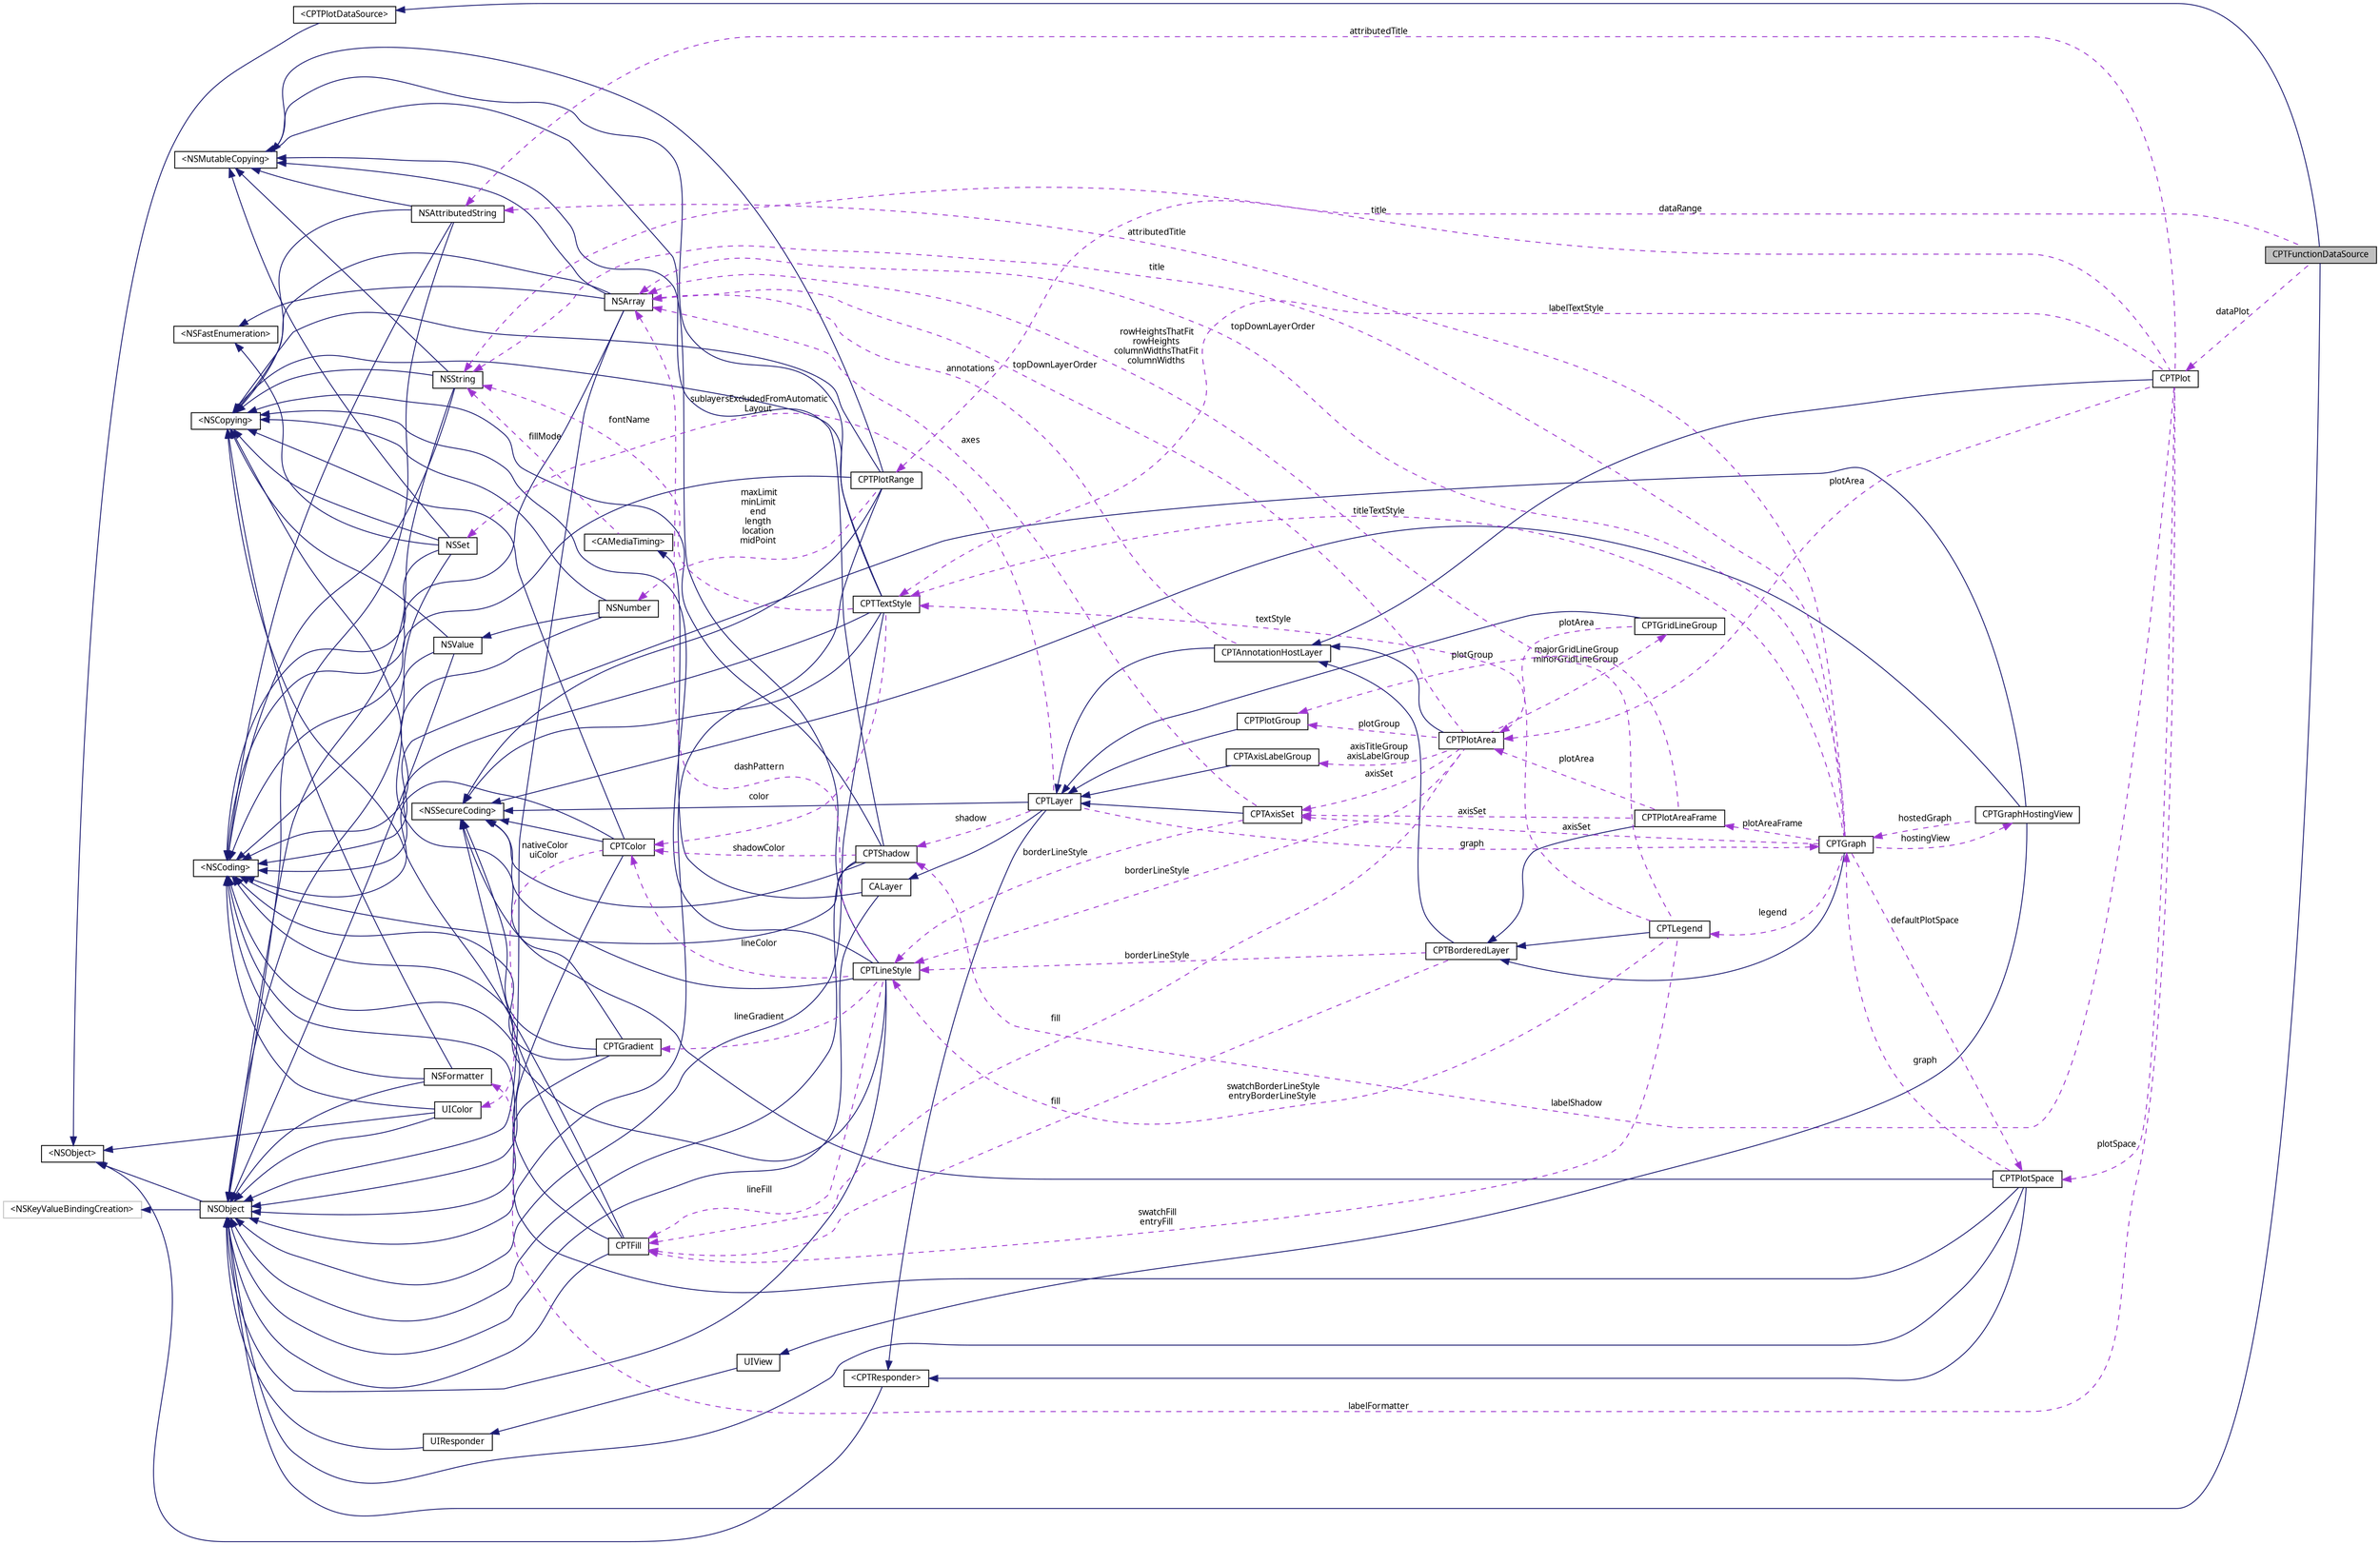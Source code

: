 digraph "CPTFunctionDataSource"
{
 // LATEX_PDF_SIZE
  bgcolor="transparent";
  edge [fontname="Lucinda Grande",fontsize="10",labelfontname="Lucinda Grande",labelfontsize="10"];
  node [fontname="Lucinda Grande",fontsize="10",shape=record];
  rankdir="LR";
  Node1 [label="CPTFunctionDataSource",height=0.2,width=0.4,color="black", fillcolor="grey75", style="filled", fontcolor="black",tooltip="A datasource class that automatically creates scatter plot data from a function or Objective-C block."];
  Node2 -> Node1 [dir="back",color="midnightblue",fontsize="10",style="solid",fontname="Lucinda Grande"];
  Node2 [label="NSObject",height=0.2,width=0.4,color="black",URL="/Users/eskroch/Projects/Core Plot/documentation/doxygen/doxygen-cocoa-touch-tags.xml$https://developer.apple.com/library/ios/.html#documentation/Cocoa/Reference/Foundation/Classes/NSObject_Class/Reference/Reference",tooltip=" "];
  Node3 -> Node2 [dir="back",color="midnightblue",fontsize="10",style="solid",fontname="Lucinda Grande"];
  Node3 [label="\<NSObject\>",height=0.2,width=0.4,color="black",URL="/Users/eskroch/Projects/Core Plot/documentation/doxygen/doxygen-cocoa-touch-tags.xml$https://developer.apple.com/library/ios/.html#documentation/Cocoa/Reference/Foundation/Protocols/NSObject_Protocol/Reference/NSObject",tooltip=" "];
  Node4 -> Node2 [dir="back",color="midnightblue",fontsize="10",style="solid",fontname="Lucinda Grande"];
  Node4 [label="\<NSKeyValueBindingCreation\>",height=0.2,width=0.4,color="grey75",tooltip=" "];
  Node5 -> Node1 [dir="back",color="midnightblue",fontsize="10",style="solid",fontname="Lucinda Grande"];
  Node5 [label="\<CPTPlotDataSource\>",height=0.2,width=0.4,color="black",URL="$protocol_c_p_t_plot_data_source-p.html",tooltip="A plot data source."];
  Node3 -> Node5 [dir="back",color="midnightblue",fontsize="10",style="solid",fontname="Lucinda Grande"];
  Node6 -> Node1 [dir="back",color="darkorchid3",fontsize="10",style="dashed",label=" dataRange" ,fontname="Lucinda Grande"];
  Node6 [label="CPTPlotRange",height=0.2,width=0.4,color="black",URL="$interface_c_p_t_plot_range.html",tooltip="Defines an immutable range of plot data."];
  Node2 -> Node6 [dir="back",color="midnightblue",fontsize="10",style="solid",fontname="Lucinda Grande"];
  Node7 -> Node6 [dir="back",color="midnightblue",fontsize="10",style="solid",fontname="Lucinda Grande"];
  Node7 [label="\<NSCopying\>",height=0.2,width=0.4,color="black",URL="/Users/eskroch/Projects/Core Plot/documentation/doxygen/doxygen-cocoa-touch-tags.xml$https://developer.apple.com/library/ios/.html#documentation/Cocoa/Reference/Foundation/Protocols/NSCopying_Protocol/Reference/Reference",tooltip=" "];
  Node8 -> Node6 [dir="back",color="midnightblue",fontsize="10",style="solid",fontname="Lucinda Grande"];
  Node8 [label="\<NSMutableCopying\>",height=0.2,width=0.4,color="black",URL="/Users/eskroch/Projects/Core Plot/documentation/doxygen/doxygen-cocoa-touch-tags.xml$https://developer.apple.com/library/ios/.html#documentation/Cocoa/Reference/Foundation/Protocols/NSMutableCopying_Protocol/Reference/Reference",tooltip=" "];
  Node9 -> Node6 [dir="back",color="midnightblue",fontsize="10",style="solid",fontname="Lucinda Grande"];
  Node9 [label="\<NSCoding\>",height=0.2,width=0.4,color="black",URL="/Users/eskroch/Projects/Core Plot/documentation/doxygen/doxygen-cocoa-touch-tags.xml$https://developer.apple.com/library/ios/.html#documentation/Cocoa/Reference/Foundation/Protocols/NSCoding_Protocol/Reference/Reference",tooltip=" "];
  Node10 -> Node6 [dir="back",color="midnightblue",fontsize="10",style="solid",fontname="Lucinda Grande"];
  Node10 [label="\<NSSecureCoding\>",height=0.2,width=0.4,color="black",URL="/Users/eskroch/Projects/Core Plot/documentation/doxygen/doxygen-cocoa-touch-tags.xml$https://developer.apple.com/library/ios/documentation/Foundation/Reference/NSSecureCoding_Protocol_Ref/.html",tooltip=" "];
  Node11 -> Node6 [dir="back",color="darkorchid3",fontsize="10",style="dashed",label=" maxLimit\nminLimit\nend\nlength\nlocation\nmidPoint" ,fontname="Lucinda Grande"];
  Node11 [label="NSNumber",height=0.2,width=0.4,color="black",URL="/Users/eskroch/Projects/Core Plot/documentation/doxygen/doxygen-cocoa-touch-tags.xml$https://developer.apple.com/library/ios/.html#documentation/Cocoa/Reference/Foundation/Classes/NSNumber_Class/Reference/Reference",tooltip=" "];
  Node12 -> Node11 [dir="back",color="midnightblue",fontsize="10",style="solid",fontname="Lucinda Grande"];
  Node12 [label="NSValue",height=0.2,width=0.4,color="black",URL="/Users/eskroch/Projects/Core Plot/documentation/doxygen/doxygen-cocoa-touch-tags.xml$https://developer.apple.com/library/ios/.html#documentation/Cocoa/Reference/Foundation/Classes/NSValue_Class/Reference/Reference",tooltip=" "];
  Node2 -> Node12 [dir="back",color="midnightblue",fontsize="10",style="solid",fontname="Lucinda Grande"];
  Node9 -> Node12 [dir="back",color="midnightblue",fontsize="10",style="solid",fontname="Lucinda Grande"];
  Node7 -> Node12 [dir="back",color="midnightblue",fontsize="10",style="solid",fontname="Lucinda Grande"];
  Node9 -> Node11 [dir="back",color="midnightblue",fontsize="10",style="solid",fontname="Lucinda Grande"];
  Node7 -> Node11 [dir="back",color="midnightblue",fontsize="10",style="solid",fontname="Lucinda Grande"];
  Node13 -> Node1 [dir="back",color="darkorchid3",fontsize="10",style="dashed",label=" dataPlot" ,fontname="Lucinda Grande"];
  Node13 [label="CPTPlot",height=0.2,width=0.4,color="black",URL="$interface_c_p_t_plot.html",tooltip="An abstract plot class."];
  Node14 -> Node13 [dir="back",color="midnightblue",fontsize="10",style="solid",fontname="Lucinda Grande"];
  Node14 [label="CPTAnnotationHostLayer",height=0.2,width=0.4,color="black",URL="$interface_c_p_t_annotation_host_layer.html",tooltip="A container layer for annotations."];
  Node15 -> Node14 [dir="back",color="midnightblue",fontsize="10",style="solid",fontname="Lucinda Grande"];
  Node15 [label="CPTLayer",height=0.2,width=0.4,color="black",URL="$interface_c_p_t_layer.html",tooltip="Base class for all Core Animation layers in Core Plot."];
  Node16 -> Node15 [dir="back",color="midnightblue",fontsize="10",style="solid",fontname="Lucinda Grande"];
  Node16 [label="CALayer",height=0.2,width=0.4,color="black",URL="/Users/eskroch/Projects/Core Plot/documentation/doxygen/doxygen-cocoa-touch-tags.xml$https://developer.apple.com/library/ios/.html#documentation/GraphicsImaging/Reference/CALayer_class/Introduction/Introduction",tooltip=" "];
  Node2 -> Node16 [dir="back",color="midnightblue",fontsize="10",style="solid",fontname="Lucinda Grande"];
  Node17 -> Node16 [dir="back",color="midnightblue",fontsize="10",style="solid",fontname="Lucinda Grande"];
  Node17 [label="\<CAMediaTiming\>",height=0.2,width=0.4,color="black",URL="/Users/eskroch/Projects/Core Plot/documentation/doxygen/doxygen-cocoa-touch-tags.xml$https://developer.apple.com/library/ios/.html#documentation/GraphicsImaging/Reference/CAMediaTiming_protocol/Introduction/Introduction",tooltip=" "];
  Node18 -> Node17 [dir="back",color="darkorchid3",fontsize="10",style="dashed",label=" fillMode" ,fontname="Lucinda Grande"];
  Node18 [label="NSString",height=0.2,width=0.4,color="black",URL="/Users/eskroch/Projects/Core Plot/documentation/doxygen/doxygen-cocoa-touch-tags.xml$https://developer.apple.com/library/ios/.html#documentation/Cocoa/Reference/Foundation/Classes/NSString_Class/Reference/NSString",tooltip=" "];
  Node2 -> Node18 [dir="back",color="midnightblue",fontsize="10",style="solid",fontname="Lucinda Grande"];
  Node9 -> Node18 [dir="back",color="midnightblue",fontsize="10",style="solid",fontname="Lucinda Grande"];
  Node7 -> Node18 [dir="back",color="midnightblue",fontsize="10",style="solid",fontname="Lucinda Grande"];
  Node8 -> Node18 [dir="back",color="midnightblue",fontsize="10",style="solid",fontname="Lucinda Grande"];
  Node19 -> Node15 [dir="back",color="midnightblue",fontsize="10",style="solid",fontname="Lucinda Grande"];
  Node19 [label="\<CPTResponder\>",height=0.2,width=0.4,color="black",URL="$protocol_c_p_t_responder-p.html",tooltip="The basis of all event processing in Core Plot."];
  Node3 -> Node19 [dir="back",color="midnightblue",fontsize="10",style="solid",fontname="Lucinda Grande"];
  Node10 -> Node15 [dir="back",color="midnightblue",fontsize="10",style="solid",fontname="Lucinda Grande"];
  Node20 -> Node15 [dir="back",color="darkorchid3",fontsize="10",style="dashed",label=" shadow" ,fontname="Lucinda Grande"];
  Node20 [label="CPTShadow",height=0.2,width=0.4,color="black",URL="$interface_c_p_t_shadow.html",tooltip="Immutable wrapper for various shadow drawing properties."];
  Node2 -> Node20 [dir="back",color="midnightblue",fontsize="10",style="solid",fontname="Lucinda Grande"];
  Node7 -> Node20 [dir="back",color="midnightblue",fontsize="10",style="solid",fontname="Lucinda Grande"];
  Node8 -> Node20 [dir="back",color="midnightblue",fontsize="10",style="solid",fontname="Lucinda Grande"];
  Node9 -> Node20 [dir="back",color="midnightblue",fontsize="10",style="solid",fontname="Lucinda Grande"];
  Node10 -> Node20 [dir="back",color="midnightblue",fontsize="10",style="solid",fontname="Lucinda Grande"];
  Node21 -> Node20 [dir="back",color="darkorchid3",fontsize="10",style="dashed",label=" shadowColor" ,fontname="Lucinda Grande"];
  Node21 [label="CPTColor",height=0.2,width=0.4,color="black",URL="$interface_c_p_t_color.html",tooltip="An immutable color."];
  Node2 -> Node21 [dir="back",color="midnightblue",fontsize="10",style="solid",fontname="Lucinda Grande"];
  Node7 -> Node21 [dir="back",color="midnightblue",fontsize="10",style="solid",fontname="Lucinda Grande"];
  Node9 -> Node21 [dir="back",color="midnightblue",fontsize="10",style="solid",fontname="Lucinda Grande"];
  Node10 -> Node21 [dir="back",color="midnightblue",fontsize="10",style="solid",fontname="Lucinda Grande"];
  Node22 -> Node21 [dir="back",color="darkorchid3",fontsize="10",style="dashed",label=" nativeColor\nuiColor" ,fontname="Lucinda Grande"];
  Node22 [label="UIColor",height=0.2,width=0.4,color="black",URL="/Users/eskroch/Projects/Core Plot/documentation/doxygen/doxygen-cocoa-touch-tags.xml$https://developer.apple.com/library/ios/.html#documentation/UIKit/Reference/UIColor_Class/Reference/Reference",tooltip=" "];
  Node2 -> Node22 [dir="back",color="midnightblue",fontsize="10",style="solid",fontname="Lucinda Grande"];
  Node9 -> Node22 [dir="back",color="midnightblue",fontsize="10",style="solid",fontname="Lucinda Grande"];
  Node3 -> Node22 [dir="back",color="midnightblue",fontsize="10",style="solid",fontname="Lucinda Grande"];
  Node23 -> Node15 [dir="back",color="darkorchid3",fontsize="10",style="dashed",label=" sublayersExcludedFromAutomatic\lLayout" ,fontname="Lucinda Grande"];
  Node23 [label="NSSet",height=0.2,width=0.4,color="black",URL="/Users/eskroch/Projects/Core Plot/documentation/doxygen/doxygen-cocoa-touch-tags.xml$https://developer.apple.com/library/ios/.html#documentation/Cocoa/Reference/Foundation/Classes/NSSet_Class/Reference/Reference",tooltip=" "];
  Node2 -> Node23 [dir="back",color="midnightblue",fontsize="10",style="solid",fontname="Lucinda Grande"];
  Node9 -> Node23 [dir="back",color="midnightblue",fontsize="10",style="solid",fontname="Lucinda Grande"];
  Node7 -> Node23 [dir="back",color="midnightblue",fontsize="10",style="solid",fontname="Lucinda Grande"];
  Node24 -> Node23 [dir="back",color="midnightblue",fontsize="10",style="solid",fontname="Lucinda Grande"];
  Node24 [label="\<NSFastEnumeration\>",height=0.2,width=0.4,color="black",URL="/Users/eskroch/Projects/Core Plot/documentation/doxygen/doxygen-cocoa-touch-tags.xml$https://developer.apple.com/library/ios/.html#documentation/Cocoa/Reference/NSFastEnumeration_protocol/Reference/NSFastEnumeration",tooltip=" "];
  Node8 -> Node23 [dir="back",color="midnightblue",fontsize="10",style="solid",fontname="Lucinda Grande"];
  Node25 -> Node15 [dir="back",color="darkorchid3",fontsize="10",style="dashed",label=" graph" ,fontname="Lucinda Grande"];
  Node25 [label="CPTGraph",height=0.2,width=0.4,color="black",URL="$interface_c_p_t_graph.html",tooltip="An abstract graph class."];
  Node26 -> Node25 [dir="back",color="midnightblue",fontsize="10",style="solid",fontname="Lucinda Grande"];
  Node26 [label="CPTBorderedLayer",height=0.2,width=0.4,color="black",URL="$interface_c_p_t_bordered_layer.html",tooltip="A layer with a border line and background fill."];
  Node14 -> Node26 [dir="back",color="midnightblue",fontsize="10",style="solid",fontname="Lucinda Grande"];
  Node27 -> Node26 [dir="back",color="darkorchid3",fontsize="10",style="dashed",label=" fill" ,fontname="Lucinda Grande"];
  Node27 [label="CPTFill",height=0.2,width=0.4,color="black",URL="$interface_c_p_t_fill.html",tooltip="Draws area fills."];
  Node2 -> Node27 [dir="back",color="midnightblue",fontsize="10",style="solid",fontname="Lucinda Grande"];
  Node7 -> Node27 [dir="back",color="midnightblue",fontsize="10",style="solid",fontname="Lucinda Grande"];
  Node9 -> Node27 [dir="back",color="midnightblue",fontsize="10",style="solid",fontname="Lucinda Grande"];
  Node10 -> Node27 [dir="back",color="midnightblue",fontsize="10",style="solid",fontname="Lucinda Grande"];
  Node28 -> Node26 [dir="back",color="darkorchid3",fontsize="10",style="dashed",label=" borderLineStyle" ,fontname="Lucinda Grande"];
  Node28 [label="CPTLineStyle",height=0.2,width=0.4,color="black",URL="$interface_c_p_t_line_style.html",tooltip="Immutable wrapper for various line drawing properties. Create a CPTMutableLineStyle if you want to cu..."];
  Node2 -> Node28 [dir="back",color="midnightblue",fontsize="10",style="solid",fontname="Lucinda Grande"];
  Node7 -> Node28 [dir="back",color="midnightblue",fontsize="10",style="solid",fontname="Lucinda Grande"];
  Node8 -> Node28 [dir="back",color="midnightblue",fontsize="10",style="solid",fontname="Lucinda Grande"];
  Node9 -> Node28 [dir="back",color="midnightblue",fontsize="10",style="solid",fontname="Lucinda Grande"];
  Node10 -> Node28 [dir="back",color="midnightblue",fontsize="10",style="solid",fontname="Lucinda Grande"];
  Node27 -> Node28 [dir="back",color="darkorchid3",fontsize="10",style="dashed",label=" lineFill" ,fontname="Lucinda Grande"];
  Node29 -> Node28 [dir="back",color="darkorchid3",fontsize="10",style="dashed",label=" lineGradient" ,fontname="Lucinda Grande"];
  Node29 [label="CPTGradient",height=0.2,width=0.4,color="black",URL="$interface_c_p_t_gradient.html",tooltip="Draws color gradient fills."];
  Node2 -> Node29 [dir="back",color="midnightblue",fontsize="10",style="solid",fontname="Lucinda Grande"];
  Node7 -> Node29 [dir="back",color="midnightblue",fontsize="10",style="solid",fontname="Lucinda Grande"];
  Node9 -> Node29 [dir="back",color="midnightblue",fontsize="10",style="solid",fontname="Lucinda Grande"];
  Node10 -> Node29 [dir="back",color="midnightblue",fontsize="10",style="solid",fontname="Lucinda Grande"];
  Node21 -> Node28 [dir="back",color="darkorchid3",fontsize="10",style="dashed",label=" lineColor" ,fontname="Lucinda Grande"];
  Node30 -> Node28 [dir="back",color="darkorchid3",fontsize="10",style="dashed",label=" dashPattern" ,fontname="Lucinda Grande"];
  Node30 [label="NSArray",height=0.2,width=0.4,color="black",URL="/Users/eskroch/Projects/Core Plot/documentation/doxygen/doxygen-cocoa-touch-tags.xml$https://developer.apple.com/library/ios/.html#documentation/Cocoa/Reference/Foundation/Classes/NSArray_Class/NSArray",tooltip=" "];
  Node2 -> Node30 [dir="back",color="midnightblue",fontsize="10",style="solid",fontname="Lucinda Grande"];
  Node9 -> Node30 [dir="back",color="midnightblue",fontsize="10",style="solid",fontname="Lucinda Grande"];
  Node7 -> Node30 [dir="back",color="midnightblue",fontsize="10",style="solid",fontname="Lucinda Grande"];
  Node24 -> Node30 [dir="back",color="midnightblue",fontsize="10",style="solid",fontname="Lucinda Grande"];
  Node8 -> Node30 [dir="back",color="midnightblue",fontsize="10",style="solid",fontname="Lucinda Grande"];
  Node31 -> Node25 [dir="back",color="darkorchid3",fontsize="10",style="dashed",label=" titleTextStyle" ,fontname="Lucinda Grande"];
  Node31 [label="CPTTextStyle",height=0.2,width=0.4,color="black",URL="$interface_c_p_t_text_style.html",tooltip="Immutable wrapper for various text style properties."];
  Node2 -> Node31 [dir="back",color="midnightblue",fontsize="10",style="solid",fontname="Lucinda Grande"];
  Node7 -> Node31 [dir="back",color="midnightblue",fontsize="10",style="solid",fontname="Lucinda Grande"];
  Node8 -> Node31 [dir="back",color="midnightblue",fontsize="10",style="solid",fontname="Lucinda Grande"];
  Node9 -> Node31 [dir="back",color="midnightblue",fontsize="10",style="solid",fontname="Lucinda Grande"];
  Node10 -> Node31 [dir="back",color="midnightblue",fontsize="10",style="solid",fontname="Lucinda Grande"];
  Node18 -> Node31 [dir="back",color="darkorchid3",fontsize="10",style="dashed",label=" fontName" ,fontname="Lucinda Grande"];
  Node21 -> Node31 [dir="back",color="darkorchid3",fontsize="10",style="dashed",label=" color" ,fontname="Lucinda Grande"];
  Node32 -> Node25 [dir="back",color="darkorchid3",fontsize="10",style="dashed",label=" hostingView" ,fontname="Lucinda Grande"];
  Node32 [label="CPTGraphHostingView",height=0.2,width=0.4,color="black",URL="$interface_c_p_t_graph_hosting_view.html",tooltip="A container view for displaying a CPTGraph."];
  Node33 -> Node32 [dir="back",color="midnightblue",fontsize="10",style="solid",fontname="Lucinda Grande"];
  Node33 [label="UIView",height=0.2,width=0.4,color="black",URL="/Users/eskroch/Projects/Core Plot/documentation/doxygen/doxygen-cocoa-touch-tags.xml$https://developer.apple.com/library/ios/.html#documentation/UIKit/Reference/UIView_Class/UIView/UIView",tooltip=" "];
  Node34 -> Node33 [dir="back",color="midnightblue",fontsize="10",style="solid",fontname="Lucinda Grande"];
  Node34 [label="UIResponder",height=0.2,width=0.4,color="black",URL="/Users/eskroch/Projects/Core Plot/documentation/doxygen/doxygen-cocoa-touch-tags.xml$https://developer.apple.com/library/ios/#documentation/UIKit/Reference/UIResponder_Class/Reference/Reference.html.html#//apple_ref/occ/cl/UIResponder",tooltip=" "];
  Node2 -> Node34 [dir="back",color="midnightblue",fontsize="10",style="solid",fontname="Lucinda Grande"];
  Node9 -> Node32 [dir="back",color="midnightblue",fontsize="10",style="solid",fontname="Lucinda Grande"];
  Node10 -> Node32 [dir="back",color="midnightblue",fontsize="10",style="solid",fontname="Lucinda Grande"];
  Node25 -> Node32 [dir="back",color="darkorchid3",fontsize="10",style="dashed",label=" hostedGraph" ,fontname="Lucinda Grande"];
  Node35 -> Node25 [dir="back",color="darkorchid3",fontsize="10",style="dashed",label=" axisSet" ,fontname="Lucinda Grande"];
  Node35 [label="CPTAxisSet",height=0.2,width=0.4,color="black",URL="$interface_c_p_t_axis_set.html",tooltip="A container layer for the set of axes for a graph."];
  Node15 -> Node35 [dir="back",color="midnightblue",fontsize="10",style="solid",fontname="Lucinda Grande"];
  Node28 -> Node35 [dir="back",color="darkorchid3",fontsize="10",style="dashed",label=" borderLineStyle" ,fontname="Lucinda Grande"];
  Node30 -> Node35 [dir="back",color="darkorchid3",fontsize="10",style="dashed",label=" axes" ,fontname="Lucinda Grande"];
  Node36 -> Node25 [dir="back",color="darkorchid3",fontsize="10",style="dashed",label=" attributedTitle" ,fontname="Lucinda Grande"];
  Node36 [label="NSAttributedString",height=0.2,width=0.4,color="black",URL="/Users/eskroch/Projects/Core Plot/documentation/doxygen/doxygen-cocoa-touch-tags.xml$https://developer.apple.com/library/ios/.html#documentation/Cocoa/Reference/Foundation/Classes/NSAttributedString_Class/Reference/NSAttributedString",tooltip=" "];
  Node2 -> Node36 [dir="back",color="midnightblue",fontsize="10",style="solid",fontname="Lucinda Grande"];
  Node9 -> Node36 [dir="back",color="midnightblue",fontsize="10",style="solid",fontname="Lucinda Grande"];
  Node7 -> Node36 [dir="back",color="midnightblue",fontsize="10",style="solid",fontname="Lucinda Grande"];
  Node8 -> Node36 [dir="back",color="midnightblue",fontsize="10",style="solid",fontname="Lucinda Grande"];
  Node37 -> Node25 [dir="back",color="darkorchid3",fontsize="10",style="dashed",label=" plotAreaFrame" ,fontname="Lucinda Grande"];
  Node37 [label="CPTPlotAreaFrame",height=0.2,width=0.4,color="black",URL="$interface_c_p_t_plot_area_frame.html",tooltip="A layer drawn on top of the graph layer and behind all plot elements."];
  Node26 -> Node37 [dir="back",color="midnightblue",fontsize="10",style="solid",fontname="Lucinda Grande"];
  Node35 -> Node37 [dir="back",color="darkorchid3",fontsize="10",style="dashed",label=" axisSet" ,fontname="Lucinda Grande"];
  Node38 -> Node37 [dir="back",color="darkorchid3",fontsize="10",style="dashed",label=" plotArea" ,fontname="Lucinda Grande"];
  Node38 [label="CPTPlotArea",height=0.2,width=0.4,color="black",URL="$interface_c_p_t_plot_area.html",tooltip="A layer representing the actual plotting area of a graph."];
  Node14 -> Node38 [dir="back",color="midnightblue",fontsize="10",style="solid",fontname="Lucinda Grande"];
  Node39 -> Node38 [dir="back",color="darkorchid3",fontsize="10",style="dashed",label=" majorGridLineGroup\nminorGridLineGroup" ,fontname="Lucinda Grande"];
  Node39 [label="CPTGridLineGroup",height=0.2,width=0.4,color="black",URL="$interface_c_p_t_grid_line_group.html",tooltip="A group of grid line layers."];
  Node15 -> Node39 [dir="back",color="midnightblue",fontsize="10",style="solid",fontname="Lucinda Grande"];
  Node38 -> Node39 [dir="back",color="darkorchid3",fontsize="10",style="dashed",label=" plotArea" ,fontname="Lucinda Grande"];
  Node27 -> Node38 [dir="back",color="darkorchid3",fontsize="10",style="dashed",label=" fill" ,fontname="Lucinda Grande"];
  Node35 -> Node38 [dir="back",color="darkorchid3",fontsize="10",style="dashed",label=" axisSet" ,fontname="Lucinda Grande"];
  Node28 -> Node38 [dir="back",color="darkorchid3",fontsize="10",style="dashed",label=" borderLineStyle" ,fontname="Lucinda Grande"];
  Node40 -> Node38 [dir="back",color="darkorchid3",fontsize="10",style="dashed",label=" axisTitleGroup\naxisLabelGroup" ,fontname="Lucinda Grande"];
  Node40 [label="CPTAxisLabelGroup",height=0.2,width=0.4,color="black",URL="$interface_c_p_t_axis_label_group.html",tooltip="A container layer for the axis labels."];
  Node15 -> Node40 [dir="back",color="midnightblue",fontsize="10",style="solid",fontname="Lucinda Grande"];
  Node41 -> Node38 [dir="back",color="darkorchid3",fontsize="10",style="dashed",label=" plotGroup" ,fontname="Lucinda Grande"];
  Node41 [label="CPTPlotGroup",height=0.2,width=0.4,color="black",URL="$interface_c_p_t_plot_group.html",tooltip="Defines the coordinate system of a plot."];
  Node15 -> Node41 [dir="back",color="midnightblue",fontsize="10",style="solid",fontname="Lucinda Grande"];
  Node30 -> Node38 [dir="back",color="darkorchid3",fontsize="10",style="dashed",label=" topDownLayerOrder" ,fontname="Lucinda Grande"];
  Node41 -> Node37 [dir="back",color="darkorchid3",fontsize="10",style="dashed",label=" plotGroup" ,fontname="Lucinda Grande"];
  Node18 -> Node25 [dir="back",color="darkorchid3",fontsize="10",style="dashed",label=" title" ,fontname="Lucinda Grande"];
  Node42 -> Node25 [dir="back",color="darkorchid3",fontsize="10",style="dashed",label=" defaultPlotSpace" ,fontname="Lucinda Grande"];
  Node42 [label="CPTPlotSpace",height=0.2,width=0.4,color="black",URL="$interface_c_p_t_plot_space.html",tooltip="Defines the coordinate system of a plot."];
  Node2 -> Node42 [dir="back",color="midnightblue",fontsize="10",style="solid",fontname="Lucinda Grande"];
  Node19 -> Node42 [dir="back",color="midnightblue",fontsize="10",style="solid",fontname="Lucinda Grande"];
  Node9 -> Node42 [dir="back",color="midnightblue",fontsize="10",style="solid",fontname="Lucinda Grande"];
  Node10 -> Node42 [dir="back",color="midnightblue",fontsize="10",style="solid",fontname="Lucinda Grande"];
  Node25 -> Node42 [dir="back",color="darkorchid3",fontsize="10",style="dashed",label=" graph" ,fontname="Lucinda Grande"];
  Node43 -> Node25 [dir="back",color="darkorchid3",fontsize="10",style="dashed",label=" legend" ,fontname="Lucinda Grande"];
  Node43 [label="CPTLegend",height=0.2,width=0.4,color="black",URL="$interface_c_p_t_legend.html",tooltip="A graph legend."];
  Node26 -> Node43 [dir="back",color="midnightblue",fontsize="10",style="solid",fontname="Lucinda Grande"];
  Node31 -> Node43 [dir="back",color="darkorchid3",fontsize="10",style="dashed",label=" textStyle" ,fontname="Lucinda Grande"];
  Node27 -> Node43 [dir="back",color="darkorchid3",fontsize="10",style="dashed",label=" swatchFill\nentryFill" ,fontname="Lucinda Grande"];
  Node28 -> Node43 [dir="back",color="darkorchid3",fontsize="10",style="dashed",label=" swatchBorderLineStyle\nentryBorderLineStyle" ,fontname="Lucinda Grande"];
  Node30 -> Node43 [dir="back",color="darkorchid3",fontsize="10",style="dashed",label=" rowHeightsThatFit\nrowHeights\ncolumnWidthsThatFit\ncolumnWidths" ,fontname="Lucinda Grande"];
  Node30 -> Node25 [dir="back",color="darkorchid3",fontsize="10",style="dashed",label=" topDownLayerOrder" ,fontname="Lucinda Grande"];
  Node30 -> Node14 [dir="back",color="darkorchid3",fontsize="10",style="dashed",label=" annotations" ,fontname="Lucinda Grande"];
  Node20 -> Node13 [dir="back",color="darkorchid3",fontsize="10",style="dashed",label=" labelShadow" ,fontname="Lucinda Grande"];
  Node44 -> Node13 [dir="back",color="darkorchid3",fontsize="10",style="dashed",label=" labelFormatter" ,fontname="Lucinda Grande"];
  Node44 [label="NSFormatter",height=0.2,width=0.4,color="black",URL="/Users/eskroch/Projects/Core Plot/documentation/doxygen/doxygen-cocoa-touch-tags.xml$https://developer.apple.com/library/ios/.html#documentation/Cocoa/Reference/Foundation/Classes/NSFormatter_Class/Reference/Reference",tooltip=" "];
  Node2 -> Node44 [dir="back",color="midnightblue",fontsize="10",style="solid",fontname="Lucinda Grande"];
  Node9 -> Node44 [dir="back",color="midnightblue",fontsize="10",style="solid",fontname="Lucinda Grande"];
  Node7 -> Node44 [dir="back",color="midnightblue",fontsize="10",style="solid",fontname="Lucinda Grande"];
  Node31 -> Node13 [dir="back",color="darkorchid3",fontsize="10",style="dashed",label=" labelTextStyle" ,fontname="Lucinda Grande"];
  Node36 -> Node13 [dir="back",color="darkorchid3",fontsize="10",style="dashed",label=" attributedTitle" ,fontname="Lucinda Grande"];
  Node38 -> Node13 [dir="back",color="darkorchid3",fontsize="10",style="dashed",label=" plotArea" ,fontname="Lucinda Grande"];
  Node18 -> Node13 [dir="back",color="darkorchid3",fontsize="10",style="dashed",label=" title" ,fontname="Lucinda Grande"];
  Node42 -> Node13 [dir="back",color="darkorchid3",fontsize="10",style="dashed",label=" plotSpace" ,fontname="Lucinda Grande"];
}
